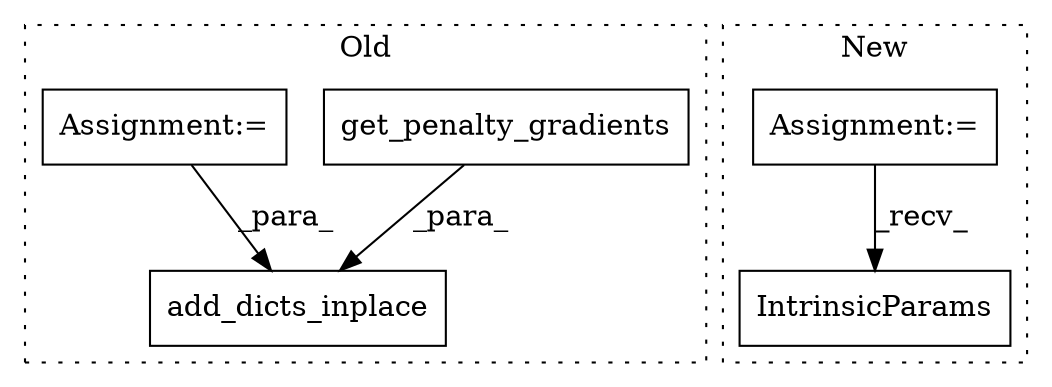 digraph G {
subgraph cluster0 {
1 [label="add_dicts_inplace" a="32" s="19133,19186" l="18,1" shape="box"];
3 [label="get_penalty_gradients" a="32" s="19163" l="23" shape="box"];
4 [label="Assignment:=" a="7" s="19039" l="1" shape="box"];
label = "Old";
style="dotted";
}
subgraph cluster1 {
2 [label="IntrinsicParams" a="32" s="19157,19176" l="16,1" shape="box"];
5 [label="Assignment:=" a="7" s="19039" l="16" shape="box"];
label = "New";
style="dotted";
}
3 -> 1 [label="_para_"];
4 -> 1 [label="_para_"];
5 -> 2 [label="_recv_"];
}
